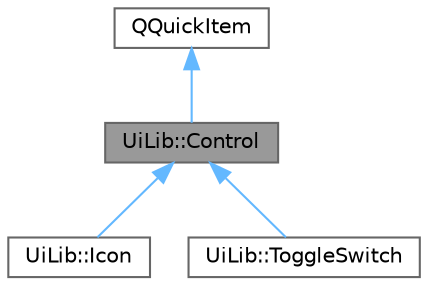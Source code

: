 digraph "UiLib::Control"
{
 // LATEX_PDF_SIZE
  bgcolor="transparent";
  edge [fontname=Helvetica,fontsize=10,labelfontname=Helvetica,labelfontsize=10];
  node [fontname=Helvetica,fontsize=10,shape=box,height=0.2,width=0.4];
  Node1 [id="Node000001",label="UiLib::Control",height=0.2,width=0.4,color="gray40", fillcolor="grey60", style="filled", fontcolor="black",tooltip="The Control class."];
  Node2 -> Node1 [id="edge1_Node000001_Node000002",dir="back",color="steelblue1",style="solid",tooltip=" "];
  Node2 [id="Node000002",label="QQuickItem",height=0.2,width=0.4,color="gray40", fillcolor="white", style="filled",tooltip=" "];
  Node1 -> Node3 [id="edge2_Node000001_Node000003",dir="back",color="steelblue1",style="solid",tooltip=" "];
  Node3 [id="Node000003",label="UiLib::Icon",height=0.2,width=0.4,color="gray40", fillcolor="white", style="filled",URL="$class_ui_lib_1_1_icon.html",tooltip="The Icon class."];
  Node1 -> Node4 [id="edge3_Node000001_Node000004",dir="back",color="steelblue1",style="solid",tooltip=" "];
  Node4 [id="Node000004",label="UiLib::ToggleSwitch",height=0.2,width=0.4,color="gray40", fillcolor="white", style="filled",URL="$class_ui_lib_1_1_toggle_switch.html",tooltip="The ToggleSwitch class."];
}
